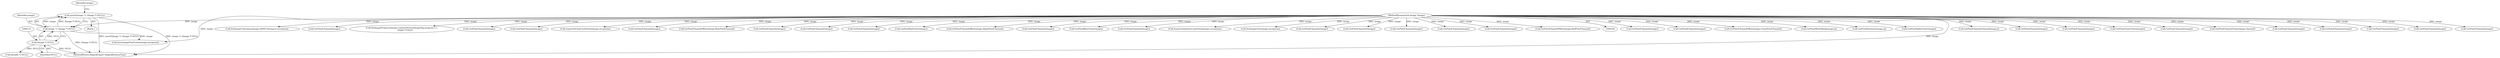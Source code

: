 digraph "0_ImageMagick_1cc6f0ccc92c20c7cab6c4a7335daf29c91f0d8e@API" {
"1000121" [label="(Call,assert(image != (Image *) NULL))"];
"1000122" [label="(Call,image != (Image *) NULL)"];
"1000107" [label="(MethodParameterIn,Image *image)"];
"1000124" [label="(Call,(Image *) NULL)"];
"1000786" [label="(Call,GetPixelChannels(image))"];
"1000173" [label="(Call,GetPixelChannels(image))"];
"1000124" [label="(Call,(Image *) NULL)"];
"1000734" [label="(Call,GetPixelChannelOffset(image,GreenPixelChannel))"];
"1000906" [label="(Call,GetPixelWriteMask(image,q))"];
"1000378" [label="(Call,GetPixelIntensity(image,p))"];
"1000801" [label="(Call,GetPixelAlphaTraits(image))"];
"1000932" [label="(Call,GetPixelChannelChannel(image,j))"];
"1000220" [label="(Call,(double *) NULL)"];
"1000626" [label="(Call,GetPixelChannels(image))"];
"1000150" [label="(Call,SyncImagePixelCache(image,exception))"];
"1000823" [label="(Call,GetPixelChannels(image))"];
"1000727" [label="(Call,GetPixelGreenTraits(image))"];
"1000420" [label="(Call,GetPixelChannels(image))"];
"1000938" [label="(Call,GetPixelChannelTraits(image,channel))"];
"1000389" [label="(Call,GetPixelChannels(image))"];
"1000123" [label="(Identifier,image)"];
"1000966" [label="(Call,GetPixelChannels(image))"];
"1000924" [label="(Call,GetPixelChannels(image))"];
"1000565" [label="(Call,GetPixelChannels(image))"];
"1000712" [label="(Call,GetPixelChannels(image))"];
"1000164" [label="(Call,SetImageColorspace(image,GRAYColorspace,exception))"];
"1000552" [label="(Call,GetPixelChannels(image))"];
"1000998" [label="(Call,SetImageProgress(image,ContrastStretchImageTag,progress++,\n          image->rows))"];
"1000975" [label="(Call,GetPixelChannels(image))"];
"1000647" [label="(Call,GetPixelChannels(image))"];
"1000315" [label="(Call,AcquireVirtualCacheView(image,exception))"];
"1000211" [label="(Call,GetPixelChannels(image))"];
"1000771" [label="(Call,GetPixelChannelOffset(image,BluePixelChannel))"];
"1000183" [label="(Call,GetPixelChannels(image))"];
"1000197" [label="(Call,GetPixelChannels(image))"];
"1000510" [label="(Call,GetPixelChannels(image))"];
"1000130" [label="(Identifier,image)"];
"1000126" [label="(Identifier,NULL)"];
"1000690" [label="(Call,GetPixelRedTraits(image))"];
"1000107" [label="(MethodParameterIn,Image *image)"];
"1000808" [label="(Call,GetPixelChannelOffset(image,AlphaPixelChannel))"];
"1000121" [label="(Call,assert(image != (Image *) NULL))"];
"1000111" [label="(Block,)"];
"1000749" [label="(Call,GetPixelChannels(image))"];
"1000764" [label="(Call,GetPixelBlueTraits(image))"];
"1000473" [label="(Call,GetPixelChannels(image))"];
"1000843" [label="(Call,AcquireAuthenticCacheView(image,exception))"];
"1000158" [label="(Call,SetImageGray(image,exception))"];
"1000607" [label="(Call,GetPixelChannels(image))"];
"1000412" [label="(Call,GetPixelChannels(image))"];
"1000913" [label="(Call,GetPixelChannels(image))"];
"1000122" [label="(Call,image != (Image *) NULL)"];
"1000434" [label="(Call,GetPixelChannels(image))"];
"1001037" [label="(MethodReturn,MagickExport MagickBooleanType)"];
"1000308" [label="(Call,GetPixelChannels(image))"];
"1000697" [label="(Call,GetPixelChannelOffset(image,RedPixelChannel))"];
"1000121" -> "1000111"  [label="AST: "];
"1000121" -> "1000122"  [label="CFG: "];
"1000122" -> "1000121"  [label="AST: "];
"1000130" -> "1000121"  [label="CFG: "];
"1000121" -> "1001037"  [label="DDG: assert(image != (Image *) NULL)"];
"1000121" -> "1001037"  [label="DDG: image != (Image *) NULL"];
"1000122" -> "1000121"  [label="DDG: image"];
"1000122" -> "1000121"  [label="DDG: (Image *) NULL"];
"1000122" -> "1000124"  [label="CFG: "];
"1000123" -> "1000122"  [label="AST: "];
"1000124" -> "1000122"  [label="AST: "];
"1000122" -> "1001037"  [label="DDG: (Image *) NULL"];
"1000107" -> "1000122"  [label="DDG: image"];
"1000124" -> "1000122"  [label="DDG: NULL"];
"1000122" -> "1000150"  [label="DDG: image"];
"1000107" -> "1000106"  [label="AST: "];
"1000107" -> "1001037"  [label="DDG: image"];
"1000107" -> "1000150"  [label="DDG: image"];
"1000107" -> "1000158"  [label="DDG: image"];
"1000107" -> "1000164"  [label="DDG: image"];
"1000107" -> "1000173"  [label="DDG: image"];
"1000107" -> "1000183"  [label="DDG: image"];
"1000107" -> "1000197"  [label="DDG: image"];
"1000107" -> "1000211"  [label="DDG: image"];
"1000107" -> "1000308"  [label="DDG: image"];
"1000107" -> "1000315"  [label="DDG: image"];
"1000107" -> "1000378"  [label="DDG: image"];
"1000107" -> "1000389"  [label="DDG: image"];
"1000107" -> "1000412"  [label="DDG: image"];
"1000107" -> "1000420"  [label="DDG: image"];
"1000107" -> "1000434"  [label="DDG: image"];
"1000107" -> "1000473"  [label="DDG: image"];
"1000107" -> "1000510"  [label="DDG: image"];
"1000107" -> "1000552"  [label="DDG: image"];
"1000107" -> "1000565"  [label="DDG: image"];
"1000107" -> "1000607"  [label="DDG: image"];
"1000107" -> "1000626"  [label="DDG: image"];
"1000107" -> "1000647"  [label="DDG: image"];
"1000107" -> "1000690"  [label="DDG: image"];
"1000107" -> "1000697"  [label="DDG: image"];
"1000107" -> "1000712"  [label="DDG: image"];
"1000107" -> "1000727"  [label="DDG: image"];
"1000107" -> "1000734"  [label="DDG: image"];
"1000107" -> "1000749"  [label="DDG: image"];
"1000107" -> "1000764"  [label="DDG: image"];
"1000107" -> "1000771"  [label="DDG: image"];
"1000107" -> "1000786"  [label="DDG: image"];
"1000107" -> "1000801"  [label="DDG: image"];
"1000107" -> "1000808"  [label="DDG: image"];
"1000107" -> "1000823"  [label="DDG: image"];
"1000107" -> "1000843"  [label="DDG: image"];
"1000107" -> "1000906"  [label="DDG: image"];
"1000107" -> "1000913"  [label="DDG: image"];
"1000107" -> "1000924"  [label="DDG: image"];
"1000107" -> "1000932"  [label="DDG: image"];
"1000107" -> "1000938"  [label="DDG: image"];
"1000107" -> "1000966"  [label="DDG: image"];
"1000107" -> "1000975"  [label="DDG: image"];
"1000107" -> "1000998"  [label="DDG: image"];
"1000124" -> "1000126"  [label="CFG: "];
"1000125" -> "1000124"  [label="AST: "];
"1000126" -> "1000124"  [label="AST: "];
"1000124" -> "1001037"  [label="DDG: NULL"];
"1000124" -> "1000220"  [label="DDG: NULL"];
}
